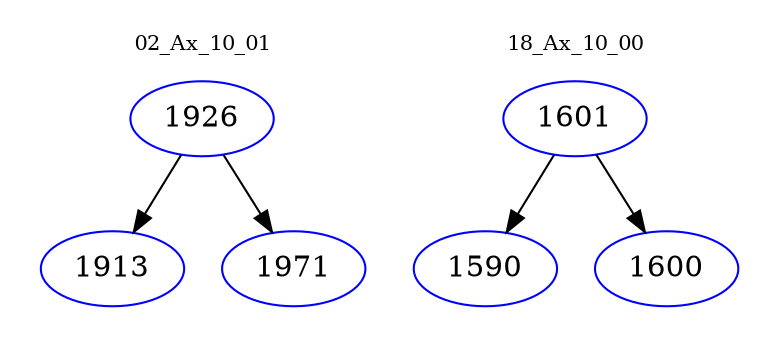 digraph{
subgraph cluster_0 {
color = white
label = "02_Ax_10_01";
fontsize=10;
T0_1926 [label="1926", color="blue"]
T0_1926 -> T0_1913 [color="black"]
T0_1913 [label="1913", color="blue"]
T0_1926 -> T0_1971 [color="black"]
T0_1971 [label="1971", color="blue"]
}
subgraph cluster_1 {
color = white
label = "18_Ax_10_00";
fontsize=10;
T1_1601 [label="1601", color="blue"]
T1_1601 -> T1_1590 [color="black"]
T1_1590 [label="1590", color="blue"]
T1_1601 -> T1_1600 [color="black"]
T1_1600 [label="1600", color="blue"]
}
}
